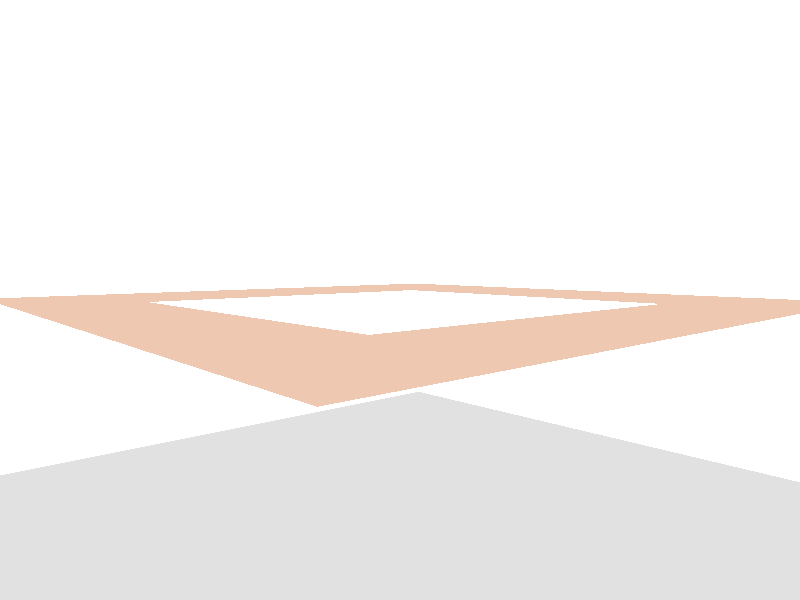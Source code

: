 #include "colors.inc"
 
#declare SCALE = 87.1;
#declare HEIGHT = 5;
#declare FOAM_THICKNESS = 1/12;
#declare EYES = 5.8;
#declare ROOM = 20;
#declare WALL_HEIGHT = 8;
#declare LIGHT_HEIGHT = WALL_HEIGHT - 0.25;

camera {
  location  <-8.0, EYES, -9.0>
  up y
  sky y
  look_at   <0.0, HEIGHT, 0.0>
}

light_source {
  <0 , LIGHT_HEIGHT, 0>
  color rgb <1.0, 1.0, 1.0>
}

union {
    box {
        < -6, (HEIGHT - FOAM_THICKNESS), -6 >,
        <  6, HEIGHT,        -4 >
    }
    box {
        < -6, (HEIGHT - FOAM_THICKNESS), 4 >,
        <  6, HEIGHT,        6 >
    }
    box {
        < -6, (HEIGHT - FOAM_THICKNESS), -4 >,
        < -4, HEIGHT,         4 >
    }
    box {
        < 4, (HEIGHT - FOAM_THICKNESS), -4 >,
        < 6, HEIGHT,         4 >
    }
    pigment { color Tan }
}

// Floor
box {
    < -(ROOM/2), -1, -(ROOM/2) >,
    <  (ROOM/2),  0,  (ROOM/2) >
    pigment { color Grey }
}

// Walls
union {
    box {
        < -(ROOM/2), 0, -(ROOM/2) >,
        <  (ROOM/2), WALL_HEIGHT, -(ROOM/2) >
    }
    box {
        < -(ROOM/2), 0, (ROOM/2) >,
        <  (ROOM/2), WALL_HEIGHT, (ROOM/2) >
    }
    box {
        < (ROOM/2), 0, -(ROOM/2) >,
        < (ROOM/2), WALL_HEIGHT, (ROOM/2) >
    }
    box {
        < -(ROOM/2), 0, -(ROOM/2) >,
        < -(ROOM/2), WALL_HEIGHT, (ROOM/2) >
    }
    pigment { color White }    
}

// Ceiling
box {
    < -(ROOM/2), WALL_HEIGHT, -(ROOM/2) >,
    <  (ROOM/2), WALL_HEIGHT + 1,  (ROOM/2) >
    pigment { color White }
}
